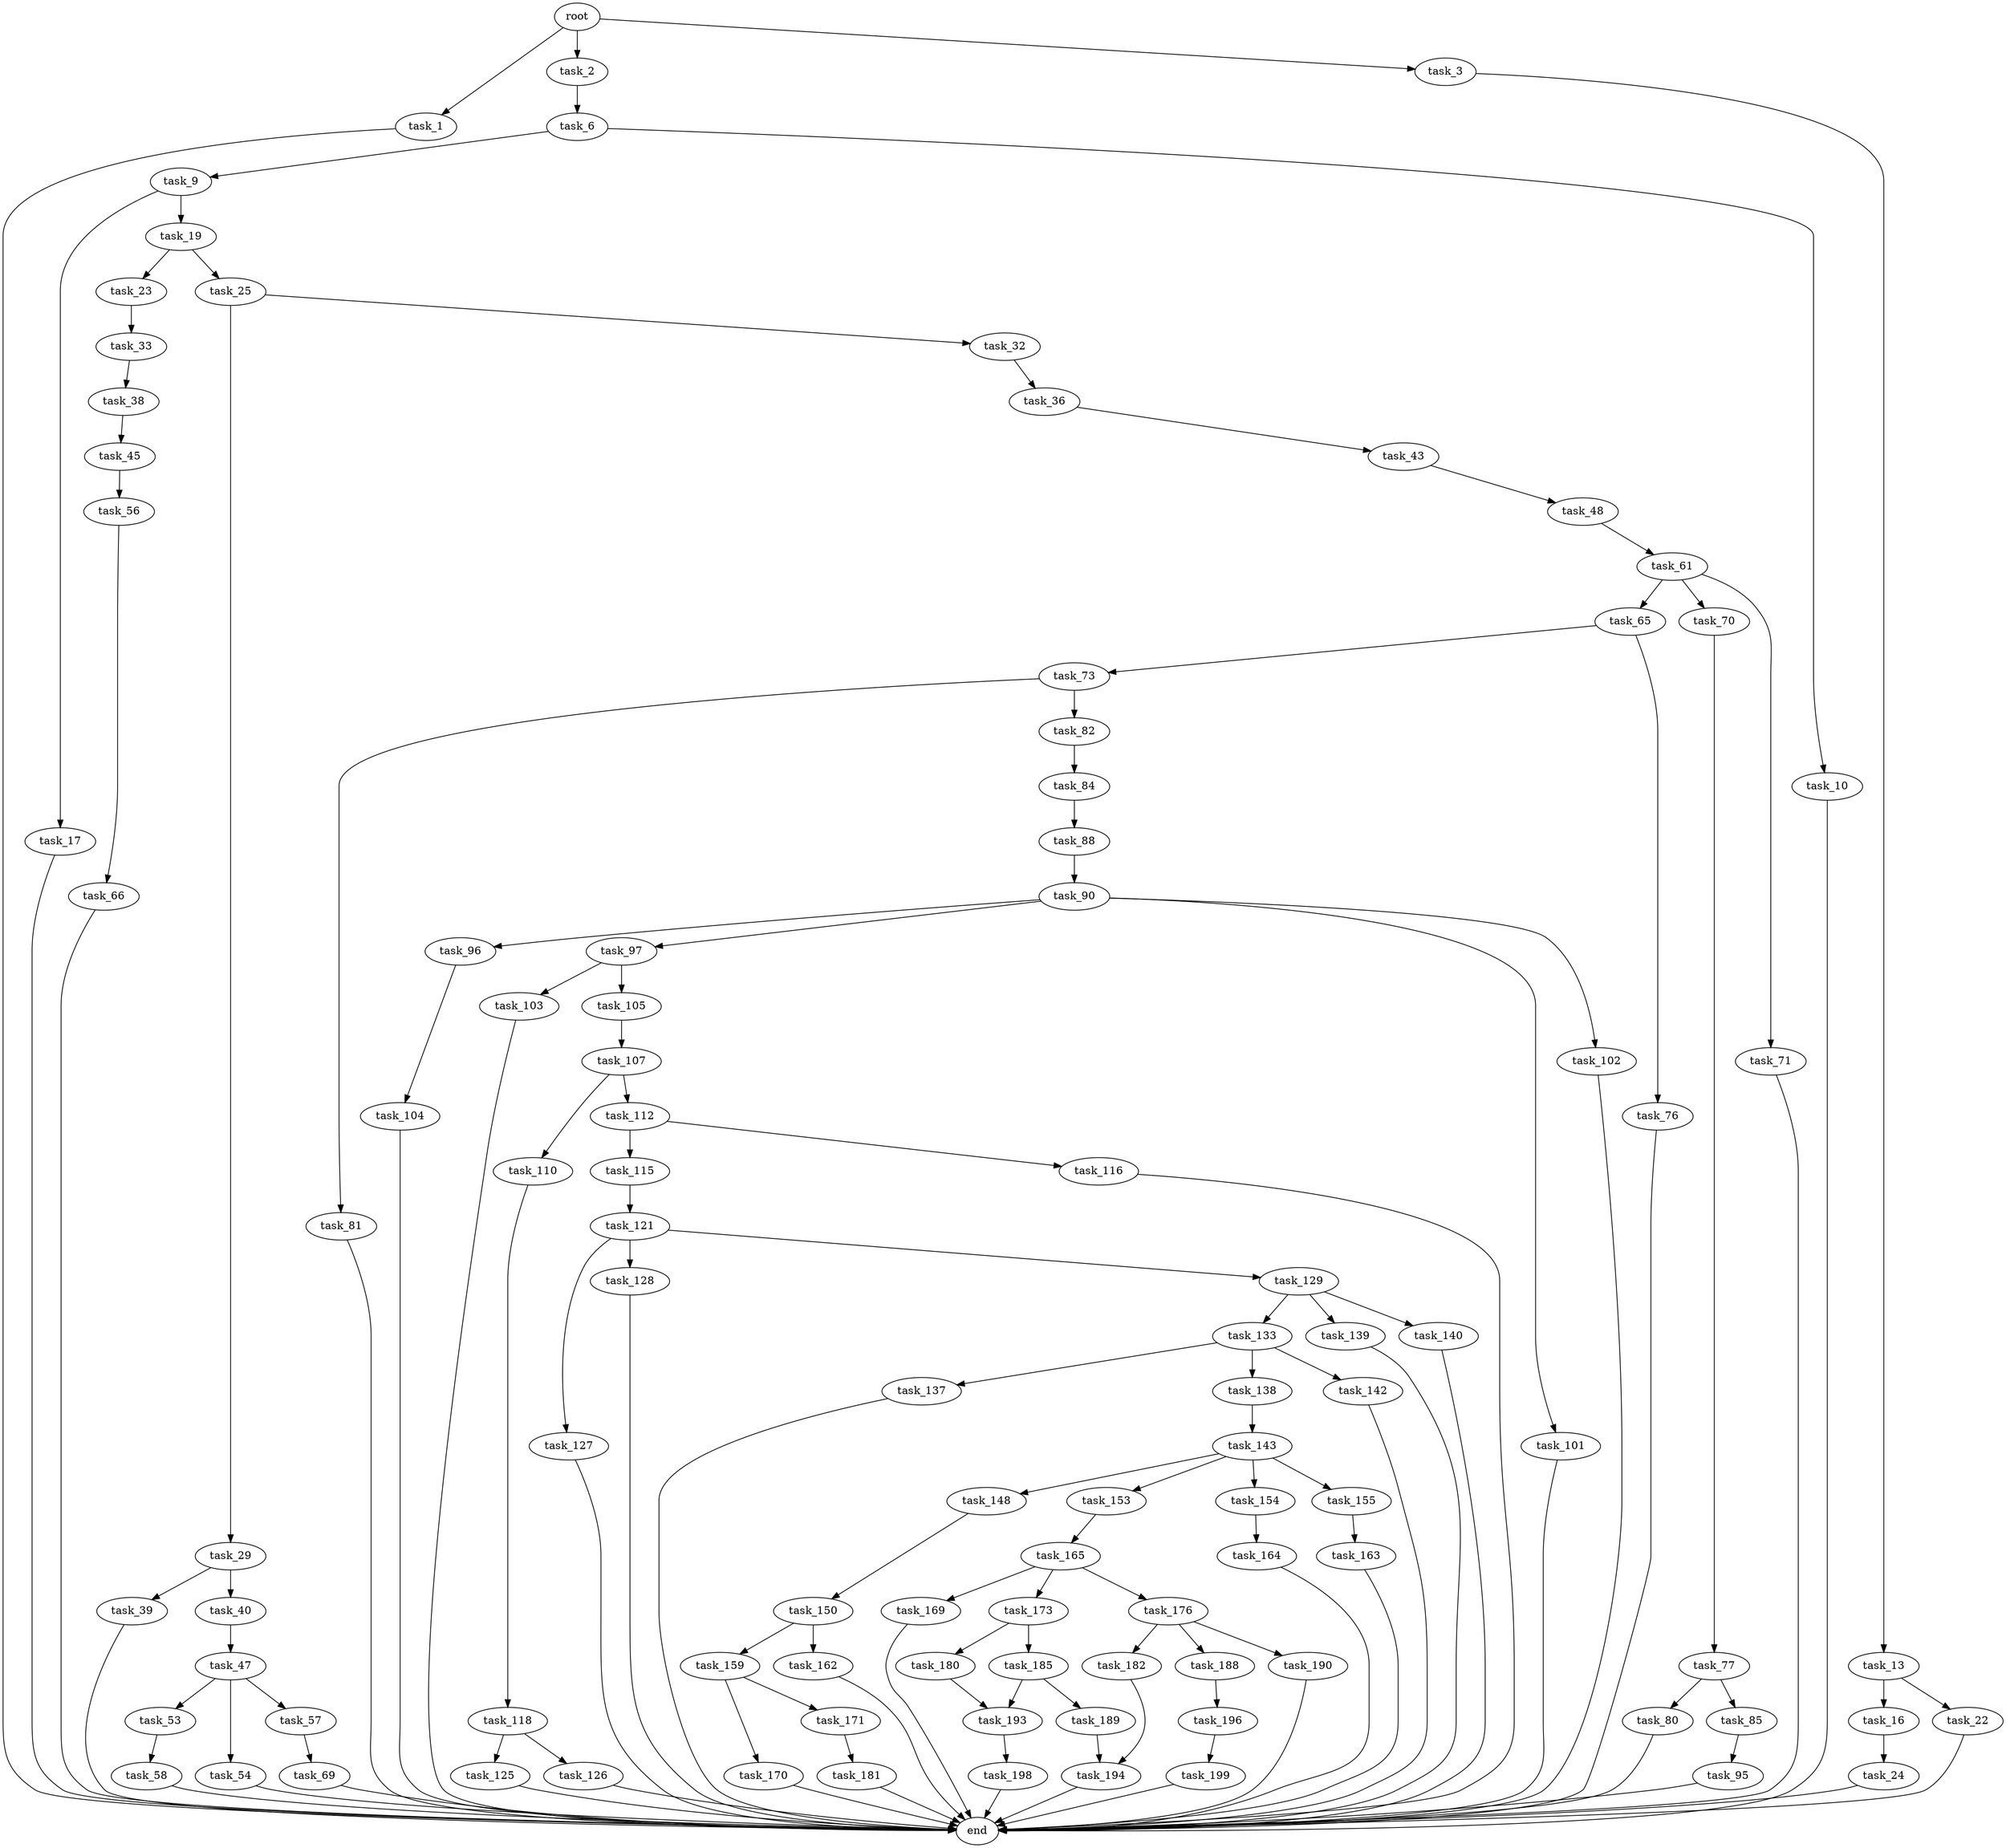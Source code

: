 digraph G {
  root [size="0.000000"];
  task_1 [size="8589934592.000000"];
  task_2 [size="856138905241.000000"];
  task_3 [size="42476850838.000000"];
  task_6 [size="146787036680.000000"];
  task_9 [size="549755813888.000000"];
  task_10 [size="460510253220.000000"];
  task_13 [size="15610646857.000000"];
  task_16 [size="487794520018.000000"];
  task_17 [size="44115224749.000000"];
  task_19 [size="44875841421.000000"];
  task_22 [size="782757789696.000000"];
  task_23 [size="1073741824000.000000"];
  task_24 [size="28991029248.000000"];
  task_25 [size="23602041588.000000"];
  task_29 [size="28991029248.000000"];
  task_32 [size="2264595550.000000"];
  task_33 [size="21016404562.000000"];
  task_36 [size="32180590712.000000"];
  task_38 [size="68719476736.000000"];
  task_39 [size="177458872862.000000"];
  task_40 [size="782757789696.000000"];
  task_43 [size="121954274417.000000"];
  task_45 [size="609670682792.000000"];
  task_47 [size="38987106275.000000"];
  task_48 [size="1073741824000.000000"];
  task_53 [size="231928233984.000000"];
  task_54 [size="47000536462.000000"];
  task_56 [size="68719476736.000000"];
  task_57 [size="8446974792.000000"];
  task_58 [size="1073741824000.000000"];
  task_61 [size="490884272728.000000"];
  task_65 [size="782757789696.000000"];
  task_66 [size="4595054239.000000"];
  task_69 [size="571050231171.000000"];
  task_70 [size="168461681142.000000"];
  task_71 [size="204588001541.000000"];
  task_73 [size="798604573033.000000"];
  task_76 [size="782757789696.000000"];
  task_77 [size="68719476736.000000"];
  task_80 [size="48230524826.000000"];
  task_81 [size="368293445632.000000"];
  task_82 [size="28991029248.000000"];
  task_84 [size="46337533052.000000"];
  task_85 [size="368293445632.000000"];
  task_88 [size="23590065099.000000"];
  task_90 [size="18807242786.000000"];
  task_95 [size="1073741824000.000000"];
  task_96 [size="196130635661.000000"];
  task_97 [size="97051828541.000000"];
  task_101 [size="1150500149328.000000"];
  task_102 [size="516706820719.000000"];
  task_103 [size="549755813888.000000"];
  task_104 [size="30991561971.000000"];
  task_105 [size="782757789696.000000"];
  task_107 [size="1962634136.000000"];
  task_110 [size="306294105467.000000"];
  task_112 [size="782757789696.000000"];
  task_115 [size="30331820541.000000"];
  task_116 [size="258384185683.000000"];
  task_118 [size="231928233984.000000"];
  task_121 [size="96107901229.000000"];
  task_125 [size="76700607375.000000"];
  task_126 [size="231928233984.000000"];
  task_127 [size="1073741824000.000000"];
  task_128 [size="708145773637.000000"];
  task_129 [size="22260340380.000000"];
  task_133 [size="5016542047.000000"];
  task_137 [size="28991029248.000000"];
  task_138 [size="298892381703.000000"];
  task_139 [size="571731944521.000000"];
  task_140 [size="18730066158.000000"];
  task_142 [size="40810229753.000000"];
  task_143 [size="727899402.000000"];
  task_148 [size="231928233984.000000"];
  task_150 [size="495041064812.000000"];
  task_153 [size="701226108363.000000"];
  task_154 [size="782757789696.000000"];
  task_155 [size="17134451911.000000"];
  task_159 [size="776253025760.000000"];
  task_162 [size="368293445632.000000"];
  task_163 [size="2568707683.000000"];
  task_164 [size="864426976925.000000"];
  task_165 [size="9128019102.000000"];
  task_169 [size="549755813888.000000"];
  task_170 [size="68719476736.000000"];
  task_171 [size="231928233984.000000"];
  task_173 [size="2806544442.000000"];
  task_176 [size="8576494315.000000"];
  task_180 [size="3693793461.000000"];
  task_181 [size="598477009287.000000"];
  task_182 [size="361987084555.000000"];
  task_185 [size="782757789696.000000"];
  task_188 [size="1073741824000.000000"];
  task_189 [size="580112644486.000000"];
  task_190 [size="9263721869.000000"];
  task_193 [size="368293445632.000000"];
  task_194 [size="43420120965.000000"];
  task_196 [size="368293445632.000000"];
  task_198 [size="63607243550.000000"];
  task_199 [size="68719476736.000000"];
  end [size="0.000000"];

  root -> task_1 [size="1.000000"];
  root -> task_2 [size="1.000000"];
  root -> task_3 [size="1.000000"];
  task_1 -> end [size="1.000000"];
  task_2 -> task_6 [size="536870912.000000"];
  task_3 -> task_13 [size="838860800.000000"];
  task_6 -> task_9 [size="134217728.000000"];
  task_6 -> task_10 [size="134217728.000000"];
  task_9 -> task_17 [size="536870912.000000"];
  task_9 -> task_19 [size="536870912.000000"];
  task_10 -> end [size="1.000000"];
  task_13 -> task_16 [size="411041792.000000"];
  task_13 -> task_22 [size="411041792.000000"];
  task_16 -> task_24 [size="536870912.000000"];
  task_17 -> end [size="1.000000"];
  task_19 -> task_23 [size="33554432.000000"];
  task_19 -> task_25 [size="33554432.000000"];
  task_22 -> end [size="1.000000"];
  task_23 -> task_33 [size="838860800.000000"];
  task_24 -> end [size="1.000000"];
  task_25 -> task_29 [size="679477248.000000"];
  task_25 -> task_32 [size="679477248.000000"];
  task_29 -> task_39 [size="75497472.000000"];
  task_29 -> task_40 [size="75497472.000000"];
  task_32 -> task_36 [size="134217728.000000"];
  task_33 -> task_38 [size="33554432.000000"];
  task_36 -> task_43 [size="75497472.000000"];
  task_38 -> task_45 [size="134217728.000000"];
  task_39 -> end [size="1.000000"];
  task_40 -> task_47 [size="679477248.000000"];
  task_43 -> task_48 [size="301989888.000000"];
  task_45 -> task_56 [size="838860800.000000"];
  task_47 -> task_53 [size="679477248.000000"];
  task_47 -> task_54 [size="679477248.000000"];
  task_47 -> task_57 [size="679477248.000000"];
  task_48 -> task_61 [size="838860800.000000"];
  task_53 -> task_58 [size="301989888.000000"];
  task_54 -> end [size="1.000000"];
  task_56 -> task_66 [size="134217728.000000"];
  task_57 -> task_69 [size="209715200.000000"];
  task_58 -> end [size="1.000000"];
  task_61 -> task_65 [size="536870912.000000"];
  task_61 -> task_70 [size="536870912.000000"];
  task_61 -> task_71 [size="536870912.000000"];
  task_65 -> task_73 [size="679477248.000000"];
  task_65 -> task_76 [size="679477248.000000"];
  task_66 -> end [size="1.000000"];
  task_69 -> end [size="1.000000"];
  task_70 -> task_77 [size="301989888.000000"];
  task_71 -> end [size="1.000000"];
  task_73 -> task_81 [size="838860800.000000"];
  task_73 -> task_82 [size="838860800.000000"];
  task_76 -> end [size="1.000000"];
  task_77 -> task_80 [size="134217728.000000"];
  task_77 -> task_85 [size="134217728.000000"];
  task_80 -> end [size="1.000000"];
  task_81 -> end [size="1.000000"];
  task_82 -> task_84 [size="75497472.000000"];
  task_84 -> task_88 [size="75497472.000000"];
  task_85 -> task_95 [size="411041792.000000"];
  task_88 -> task_90 [size="536870912.000000"];
  task_90 -> task_96 [size="301989888.000000"];
  task_90 -> task_97 [size="301989888.000000"];
  task_90 -> task_101 [size="301989888.000000"];
  task_90 -> task_102 [size="301989888.000000"];
  task_95 -> end [size="1.000000"];
  task_96 -> task_104 [size="134217728.000000"];
  task_97 -> task_103 [size="134217728.000000"];
  task_97 -> task_105 [size="134217728.000000"];
  task_101 -> end [size="1.000000"];
  task_102 -> end [size="1.000000"];
  task_103 -> end [size="1.000000"];
  task_104 -> end [size="1.000000"];
  task_105 -> task_107 [size="679477248.000000"];
  task_107 -> task_110 [size="75497472.000000"];
  task_107 -> task_112 [size="75497472.000000"];
  task_110 -> task_118 [size="209715200.000000"];
  task_112 -> task_115 [size="679477248.000000"];
  task_112 -> task_116 [size="679477248.000000"];
  task_115 -> task_121 [size="679477248.000000"];
  task_116 -> end [size="1.000000"];
  task_118 -> task_125 [size="301989888.000000"];
  task_118 -> task_126 [size="301989888.000000"];
  task_121 -> task_127 [size="134217728.000000"];
  task_121 -> task_128 [size="134217728.000000"];
  task_121 -> task_129 [size="134217728.000000"];
  task_125 -> end [size="1.000000"];
  task_126 -> end [size="1.000000"];
  task_127 -> end [size="1.000000"];
  task_128 -> end [size="1.000000"];
  task_129 -> task_133 [size="536870912.000000"];
  task_129 -> task_139 [size="536870912.000000"];
  task_129 -> task_140 [size="536870912.000000"];
  task_133 -> task_137 [size="134217728.000000"];
  task_133 -> task_138 [size="134217728.000000"];
  task_133 -> task_142 [size="134217728.000000"];
  task_137 -> end [size="1.000000"];
  task_138 -> task_143 [size="209715200.000000"];
  task_139 -> end [size="1.000000"];
  task_140 -> end [size="1.000000"];
  task_142 -> end [size="1.000000"];
  task_143 -> task_148 [size="33554432.000000"];
  task_143 -> task_153 [size="33554432.000000"];
  task_143 -> task_154 [size="33554432.000000"];
  task_143 -> task_155 [size="33554432.000000"];
  task_148 -> task_150 [size="301989888.000000"];
  task_150 -> task_159 [size="411041792.000000"];
  task_150 -> task_162 [size="411041792.000000"];
  task_153 -> task_165 [size="536870912.000000"];
  task_154 -> task_164 [size="679477248.000000"];
  task_155 -> task_163 [size="536870912.000000"];
  task_159 -> task_170 [size="679477248.000000"];
  task_159 -> task_171 [size="679477248.000000"];
  task_162 -> end [size="1.000000"];
  task_163 -> end [size="1.000000"];
  task_164 -> end [size="1.000000"];
  task_165 -> task_169 [size="679477248.000000"];
  task_165 -> task_173 [size="679477248.000000"];
  task_165 -> task_176 [size="679477248.000000"];
  task_169 -> end [size="1.000000"];
  task_170 -> end [size="1.000000"];
  task_171 -> task_181 [size="301989888.000000"];
  task_173 -> task_180 [size="75497472.000000"];
  task_173 -> task_185 [size="75497472.000000"];
  task_176 -> task_182 [size="209715200.000000"];
  task_176 -> task_188 [size="209715200.000000"];
  task_176 -> task_190 [size="209715200.000000"];
  task_180 -> task_193 [size="134217728.000000"];
  task_181 -> end [size="1.000000"];
  task_182 -> task_194 [size="679477248.000000"];
  task_185 -> task_189 [size="679477248.000000"];
  task_185 -> task_193 [size="679477248.000000"];
  task_188 -> task_196 [size="838860800.000000"];
  task_189 -> task_194 [size="536870912.000000"];
  task_190 -> end [size="1.000000"];
  task_193 -> task_198 [size="411041792.000000"];
  task_194 -> end [size="1.000000"];
  task_196 -> task_199 [size="411041792.000000"];
  task_198 -> end [size="1.000000"];
  task_199 -> end [size="1.000000"];
}
